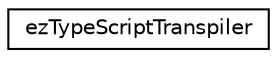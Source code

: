 digraph "Graphical Class Hierarchy"
{
 // LATEX_PDF_SIZE
  edge [fontname="Helvetica",fontsize="10",labelfontname="Helvetica",labelfontsize="10"];
  node [fontname="Helvetica",fontsize="10",shape=record];
  rankdir="LR";
  Node0 [label="ezTypeScriptTranspiler",height=0.2,width=0.4,color="black", fillcolor="white", style="filled",URL="$d6/d09/classez_type_script_transpiler.htm",tooltip=" "];
}
